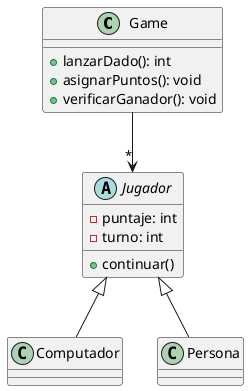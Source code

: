@startuml

class Game {
    + lanzarDado(): int
    + asignarPuntos(): void
    + verificarGanador(): void 
}

abstract class Jugador {
    - puntaje: int
    - turno: int
    + continuar()
}

class Computador {
}
class Persona {
} 

Game --> "*" Jugador
Computador -u-|> Jugador
Persona -u-|> Jugador


@enduml 